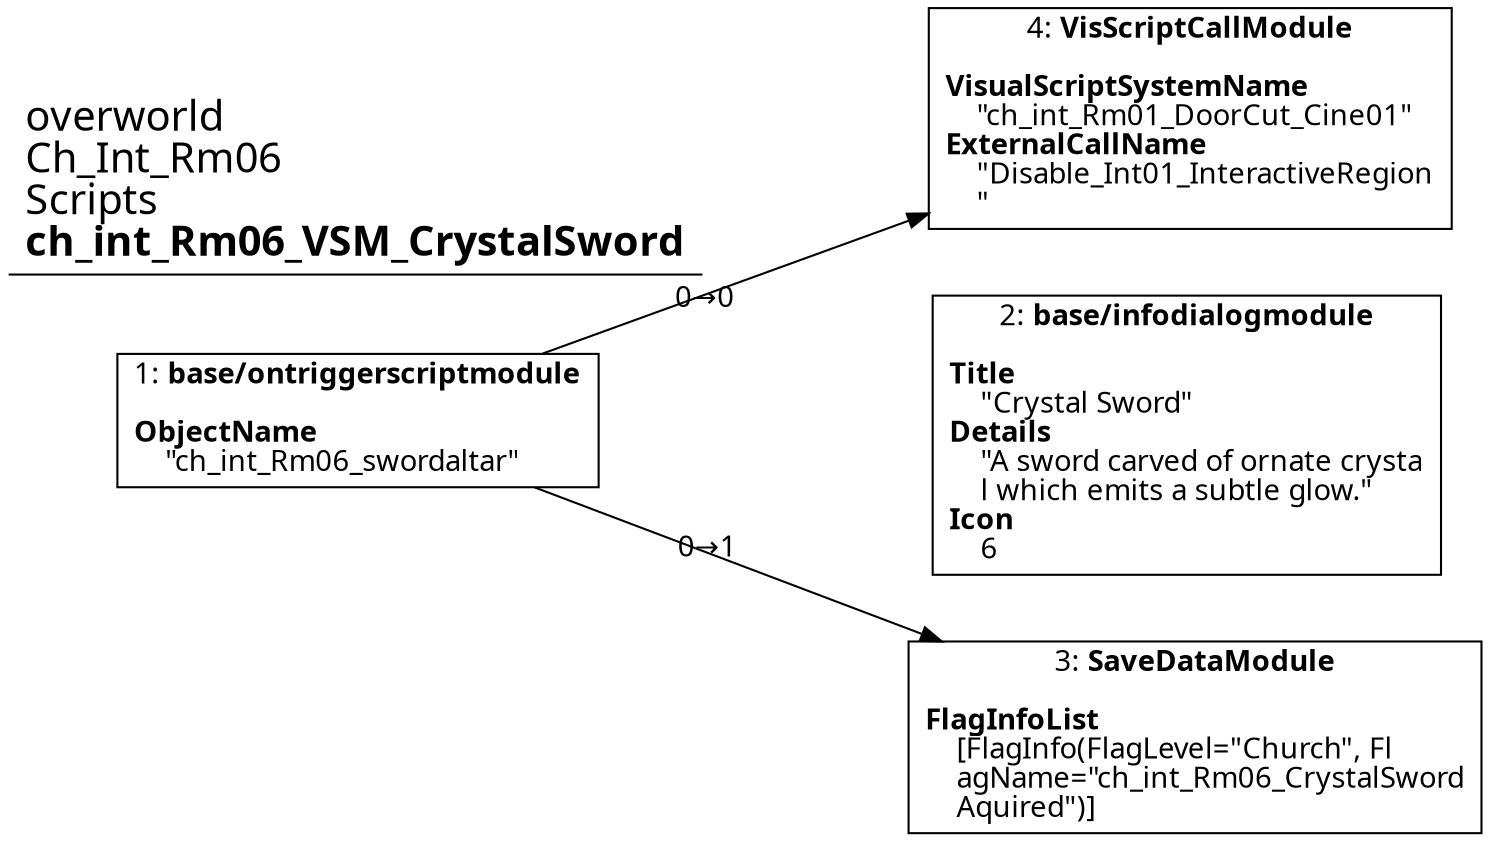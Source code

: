 digraph {
    layout = fdp;
    overlap = prism;
    sep = "+16";
    splines = spline;

    node [ shape = box ];

    graph [ fontname = "Segoe UI" ];
    node [ fontname = "Segoe UI" ];
    edge [ fontname = "Segoe UI" ];

    1 [ label = <1: <b>base/ontriggerscriptmodule</b><br/><br/><b>ObjectName</b><br align="left"/>    &quot;ch_int_Rm06_swordaltar&quot;<br align="left"/>> ];
    1 [ pos = "0.172,-0.27800003!" ];
    1 -> 3 [ label = "0→1" ];
    1 -> 4 [ label = "0→0" ];

    2 [ label = <2: <b>base/infodialogmodule</b><br/><br/><b>Title</b><br align="left"/>    &quot;Crystal Sword&quot;<br align="left"/><b>Details</b><br align="left"/>    &quot;A sword carved of ornate crysta<br align="left"/>    l which emits a subtle glow.&quot;<br align="left"/><b>Icon</b><br align="left"/>    6<br align="left"/>> ];
    2 [ pos = "0.503,-0.27800003!" ];

    3 [ label = <3: <b>SaveDataModule</b><br/><br/><b>FlagInfoList</b><br align="left"/>    [FlagInfo(FlagLevel=&quot;Church&quot;, Fl<br align="left"/>    agName=&quot;ch_int_Rm06_CrystalSword<br align="left"/>    Aquired&quot;)]<br align="left"/>> ];
    3 [ pos = "0.50600004,-0.38900003!" ];

    4 [ label = <4: <b>VisScriptCallModule</b><br/><br/><b>VisualScriptSystemName</b><br align="left"/>    &quot;ch_int_Rm01_DoorCut_Cine01&quot;<br align="left"/><b>ExternalCallName</b><br align="left"/>    &quot;Disable_Int01_InteractiveRegion<br align="left"/>    &quot;<br align="left"/>> ];
    4 [ pos = "0.504,-0.185!" ];

    title [ pos = "0.171,-0.18400002!" ];
    title [ shape = underline ];
    title [ label = <<font point-size="20">overworld<br align="left"/>Ch_Int_Rm06<br align="left"/>Scripts<br align="left"/><b>ch_int_Rm06_VSM_CrystalSword</b><br align="left"/></font>> ];
}
